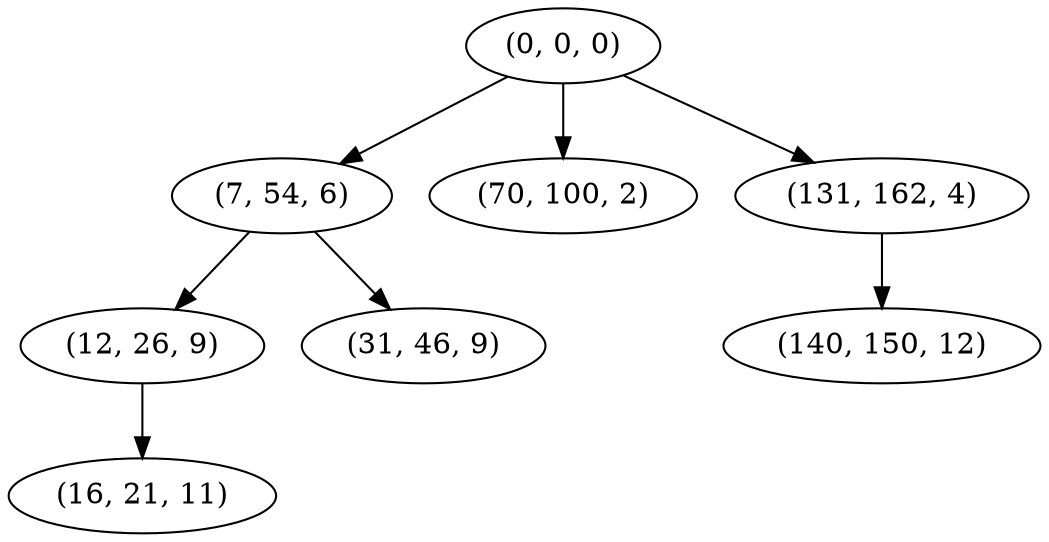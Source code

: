digraph tree {
    "(0, 0, 0)";
    "(7, 54, 6)";
    "(12, 26, 9)";
    "(16, 21, 11)";
    "(31, 46, 9)";
    "(70, 100, 2)";
    "(131, 162, 4)";
    "(140, 150, 12)";
    "(0, 0, 0)" -> "(7, 54, 6)";
    "(0, 0, 0)" -> "(70, 100, 2)";
    "(0, 0, 0)" -> "(131, 162, 4)";
    "(7, 54, 6)" -> "(12, 26, 9)";
    "(7, 54, 6)" -> "(31, 46, 9)";
    "(12, 26, 9)" -> "(16, 21, 11)";
    "(131, 162, 4)" -> "(140, 150, 12)";
}
